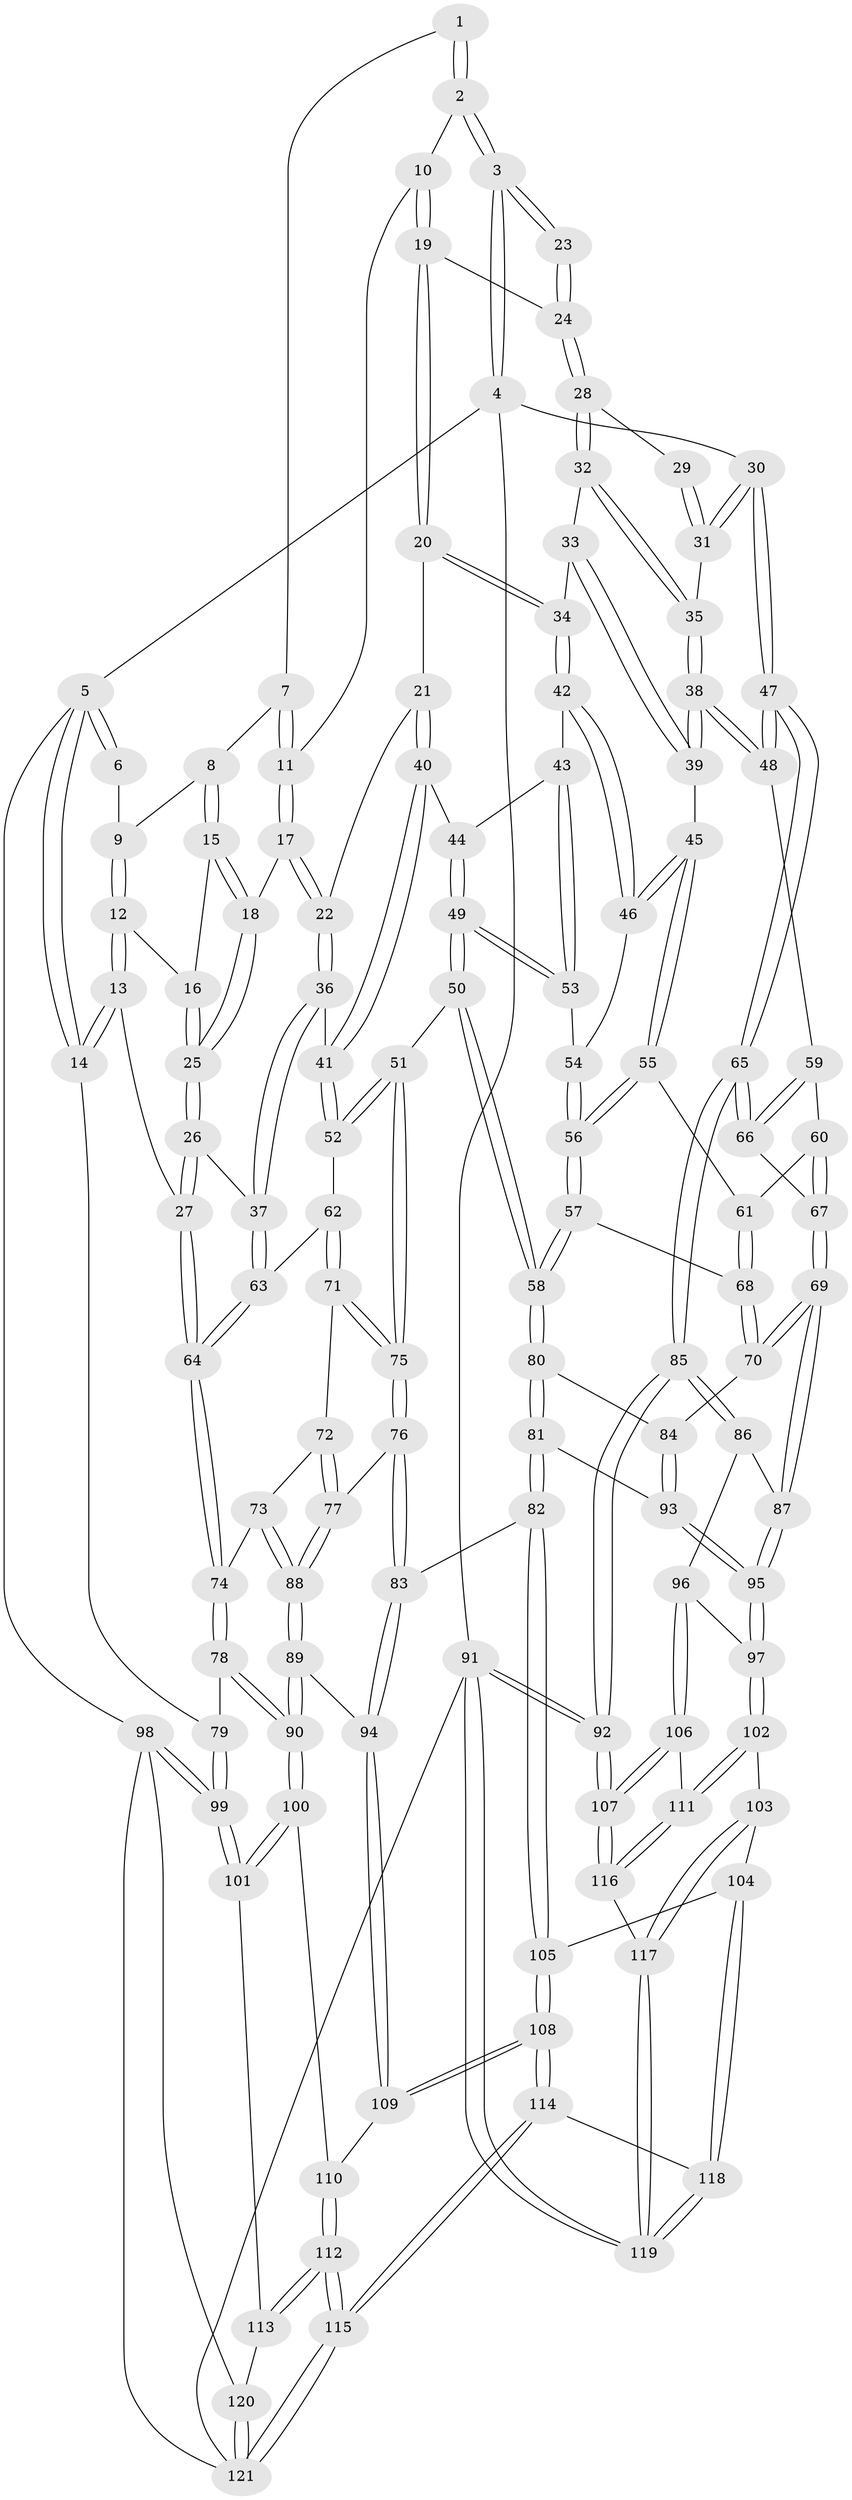 // Generated by graph-tools (version 1.1) at 2025/01/03/09/25 05:01:41]
// undirected, 121 vertices, 299 edges
graph export_dot {
graph [start="1"]
  node [color=gray90,style=filled];
  1 [pos="+0.41916733792654226+0"];
  2 [pos="+0.6663130420637899+0"];
  3 [pos="+1+0"];
  4 [pos="+1+0"];
  5 [pos="+0+0"];
  6 [pos="+0.221083262934507+0"];
  7 [pos="+0.4141582788719832+0.019420081542250885"];
  8 [pos="+0.39432852236853877+0.03288913528429999"];
  9 [pos="+0.24493823206834017+0"];
  10 [pos="+0.662210398403932+0"];
  11 [pos="+0.5043775998280737+0.039956175617945164"];
  12 [pos="+0.25150442418559865+0.017994149309327554"];
  13 [pos="+0+0.2617675891680706"];
  14 [pos="+0+0.26016370955690543"];
  15 [pos="+0.3909408878074506+0.0453531174905608"];
  16 [pos="+0.2660864514129947+0.0427546965297772"];
  17 [pos="+0.4443359355268263+0.16768074649175105"];
  18 [pos="+0.43122677148549793+0.165964053691812"];
  19 [pos="+0.7116980178300906+0.07338731560841266"];
  20 [pos="+0.6459572646879883+0.19305710386719013"];
  21 [pos="+0.5532294452956301+0.21597726234618006"];
  22 [pos="+0.4779054647261978+0.19790011055164977"];
  23 [pos="+0.9676316349565115+0.01766348552537722"];
  24 [pos="+0.7791014284945124+0.10786276742380761"];
  25 [pos="+0.3161717789372308+0.1811948025575758"];
  26 [pos="+0.308973312138305+0.18951098306336653"];
  27 [pos="+0.08002116515702525+0.30446251150876935"];
  28 [pos="+0.8196516145776441+0.14370679229150415"];
  29 [pos="+0.9178243069219866+0.12194479349194345"];
  30 [pos="+1+0.23851295958383256"];
  31 [pos="+1+0.2248189842221263"];
  32 [pos="+0.8492529791766077+0.21564430954013925"];
  33 [pos="+0.7605642814192004+0.2671715813092905"];
  34 [pos="+0.6744611754703861+0.2442301445085818"];
  35 [pos="+0.8918579794247051+0.2552748329369411"];
  36 [pos="+0.43468336730224527+0.3424003651285331"];
  37 [pos="+0.3702125947097278+0.36505194683153996"];
  38 [pos="+0.8600728681521843+0.3594025870124033"];
  39 [pos="+0.8043641063985024+0.348549408962084"];
  40 [pos="+0.5546318449637757+0.351746292754644"];
  41 [pos="+0.4934356441979967+0.3803075467624072"];
  42 [pos="+0.6776265660491563+0.34255752101978865"];
  43 [pos="+0.5762282414045201+0.3588935544245842"];
  44 [pos="+0.5676086434339633+0.35921150408543673"];
  45 [pos="+0.7267282019447471+0.37207752144115136"];
  46 [pos="+0.6833846411534336+0.351778322948989"];
  47 [pos="+1+0.41245510611672165"];
  48 [pos="+0.8640538603393463+0.3673264618442394"];
  49 [pos="+0.5916702119064148+0.46302788500782915"];
  50 [pos="+0.5873829707835242+0.4952119504469559"];
  51 [pos="+0.5682629073624671+0.4986599638724638"];
  52 [pos="+0.49388432291175316+0.44621986149133314"];
  53 [pos="+0.6292766801560303+0.411458520537346"];
  54 [pos="+0.669383011759567+0.3805976386298806"];
  55 [pos="+0.740352566627407+0.44631400568790436"];
  56 [pos="+0.6691837220812265+0.5220033323186141"];
  57 [pos="+0.6680762173456077+0.5239730079598217"];
  58 [pos="+0.6635756521080816+0.5275755658431478"];
  59 [pos="+0.8603071163253033+0.39896749052290403"];
  60 [pos="+0.8129895091824526+0.4535783697061564"];
  61 [pos="+0.8031375089272335+0.45884962304983634"];
  62 [pos="+0.45206660978351865+0.4657914051082622"];
  63 [pos="+0.36855844065953147+0.3673009680702708"];
  64 [pos="+0.24277653086527928+0.46658112164847054"];
  65 [pos="+1+0.4803251954259645"];
  66 [pos="+0.9325463985695887+0.508297275968616"];
  67 [pos="+0.8871507329152903+0.5503100648100016"];
  68 [pos="+0.7889478654080866+0.5315477561783015"];
  69 [pos="+0.8528908534215368+0.6052679728636553"];
  70 [pos="+0.8519142118015576+0.6048315053098372"];
  71 [pos="+0.43950653689124397+0.4810839697817484"];
  72 [pos="+0.4062519753831573+0.5021263549626215"];
  73 [pos="+0.325828234601036+0.5217277452047221"];
  74 [pos="+0.247673150768263+0.4853022345349837"];
  75 [pos="+0.5121440270897221+0.570228443297402"];
  76 [pos="+0.4997503241066036+0.5972231138639565"];
  77 [pos="+0.4984331577010358+0.597130348325286"];
  78 [pos="+0.1885159083481582+0.6123119571801806"];
  79 [pos="+0+0.570721016754679"];
  80 [pos="+0.6686423892483615+0.5785629601859908"];
  81 [pos="+0.5827827275654541+0.698295256708965"];
  82 [pos="+0.5684859454729542+0.7056455933290559"];
  83 [pos="+0.5602692606842322+0.7029686519561209"];
  84 [pos="+0.7193824066889356+0.6124221557527066"];
  85 [pos="+1+0.7038380355969682"];
  86 [pos="+0.8743436439134835+0.660288274295606"];
  87 [pos="+0.872706346765487+0.6591402131454432"];
  88 [pos="+0.3891456055727133+0.6151268848837653"];
  89 [pos="+0.375125801037869+0.6816626104034715"];
  90 [pos="+0.2071206478811582+0.7343520805797876"];
  91 [pos="+1+1"];
  92 [pos="+1+0.9131331316739104"];
  93 [pos="+0.7380935269948998+0.7262612991772156"];
  94 [pos="+0.4437799854874819+0.7473070196798727"];
  95 [pos="+0.7498285961565763+0.73543352069639"];
  96 [pos="+0.8816528780039959+0.7690491891031178"];
  97 [pos="+0.7523683362225658+0.792547945201689"];
  98 [pos="+0+0.8687702977341001"];
  99 [pos="+0+0.8306878712386767"];
  100 [pos="+0.19763055153963482+0.7654394388926891"];
  101 [pos="+0.17289450999418246+0.7834984419441152"];
  102 [pos="+0.7520634236734746+0.7942982400735348"];
  103 [pos="+0.6872626884363141+0.8471239788780839"];
  104 [pos="+0.6498514102412295+0.8585731350996784"];
  105 [pos="+0.5951951586166783+0.8108758988510862"];
  106 [pos="+0.9029926598581774+0.8185227618773115"];
  107 [pos="+1+0.886169121212681"];
  108 [pos="+0.46576414573605934+0.8983699923722787"];
  109 [pos="+0.41727476723149964+0.8207164975640445"];
  110 [pos="+0.2977746421640298+0.831586378728449"];
  111 [pos="+0.829902822153145+0.8640041651534994"];
  112 [pos="+0.355264669817192+1"];
  113 [pos="+0.17554305467230177+0.9128518252850077"];
  114 [pos="+0.4677761495027453+1"];
  115 [pos="+0.3734696495659441+1"];
  116 [pos="+0.8227438070821708+0.9383753296797384"];
  117 [pos="+0.8082632442154569+0.9627548787918566"];
  118 [pos="+0.5936259385013763+1"];
  119 [pos="+0.7495915365039664+1"];
  120 [pos="+0.10901060538877065+0.9622331376687694"];
  121 [pos="+0.1951429498423863+1"];
  1 -- 2;
  1 -- 2;
  1 -- 7;
  2 -- 3;
  2 -- 3;
  2 -- 10;
  3 -- 4;
  3 -- 4;
  3 -- 23;
  3 -- 23;
  4 -- 5;
  4 -- 30;
  4 -- 91;
  5 -- 6;
  5 -- 6;
  5 -- 14;
  5 -- 14;
  5 -- 98;
  6 -- 9;
  7 -- 8;
  7 -- 11;
  7 -- 11;
  8 -- 9;
  8 -- 15;
  8 -- 15;
  9 -- 12;
  9 -- 12;
  10 -- 11;
  10 -- 19;
  10 -- 19;
  11 -- 17;
  11 -- 17;
  12 -- 13;
  12 -- 13;
  12 -- 16;
  13 -- 14;
  13 -- 14;
  13 -- 27;
  14 -- 79;
  15 -- 16;
  15 -- 18;
  15 -- 18;
  16 -- 25;
  16 -- 25;
  17 -- 18;
  17 -- 22;
  17 -- 22;
  18 -- 25;
  18 -- 25;
  19 -- 20;
  19 -- 20;
  19 -- 24;
  20 -- 21;
  20 -- 34;
  20 -- 34;
  21 -- 22;
  21 -- 40;
  21 -- 40;
  22 -- 36;
  22 -- 36;
  23 -- 24;
  23 -- 24;
  24 -- 28;
  24 -- 28;
  25 -- 26;
  25 -- 26;
  26 -- 27;
  26 -- 27;
  26 -- 37;
  27 -- 64;
  27 -- 64;
  28 -- 29;
  28 -- 32;
  28 -- 32;
  29 -- 31;
  29 -- 31;
  30 -- 31;
  30 -- 31;
  30 -- 47;
  30 -- 47;
  31 -- 35;
  32 -- 33;
  32 -- 35;
  32 -- 35;
  33 -- 34;
  33 -- 39;
  33 -- 39;
  34 -- 42;
  34 -- 42;
  35 -- 38;
  35 -- 38;
  36 -- 37;
  36 -- 37;
  36 -- 41;
  37 -- 63;
  37 -- 63;
  38 -- 39;
  38 -- 39;
  38 -- 48;
  38 -- 48;
  39 -- 45;
  40 -- 41;
  40 -- 41;
  40 -- 44;
  41 -- 52;
  41 -- 52;
  42 -- 43;
  42 -- 46;
  42 -- 46;
  43 -- 44;
  43 -- 53;
  43 -- 53;
  44 -- 49;
  44 -- 49;
  45 -- 46;
  45 -- 46;
  45 -- 55;
  45 -- 55;
  46 -- 54;
  47 -- 48;
  47 -- 48;
  47 -- 65;
  47 -- 65;
  48 -- 59;
  49 -- 50;
  49 -- 50;
  49 -- 53;
  49 -- 53;
  50 -- 51;
  50 -- 58;
  50 -- 58;
  51 -- 52;
  51 -- 52;
  51 -- 75;
  51 -- 75;
  52 -- 62;
  53 -- 54;
  54 -- 56;
  54 -- 56;
  55 -- 56;
  55 -- 56;
  55 -- 61;
  56 -- 57;
  56 -- 57;
  57 -- 58;
  57 -- 58;
  57 -- 68;
  58 -- 80;
  58 -- 80;
  59 -- 60;
  59 -- 66;
  59 -- 66;
  60 -- 61;
  60 -- 67;
  60 -- 67;
  61 -- 68;
  61 -- 68;
  62 -- 63;
  62 -- 71;
  62 -- 71;
  63 -- 64;
  63 -- 64;
  64 -- 74;
  64 -- 74;
  65 -- 66;
  65 -- 66;
  65 -- 85;
  65 -- 85;
  66 -- 67;
  67 -- 69;
  67 -- 69;
  68 -- 70;
  68 -- 70;
  69 -- 70;
  69 -- 70;
  69 -- 87;
  69 -- 87;
  70 -- 84;
  71 -- 72;
  71 -- 75;
  71 -- 75;
  72 -- 73;
  72 -- 77;
  72 -- 77;
  73 -- 74;
  73 -- 88;
  73 -- 88;
  74 -- 78;
  74 -- 78;
  75 -- 76;
  75 -- 76;
  76 -- 77;
  76 -- 83;
  76 -- 83;
  77 -- 88;
  77 -- 88;
  78 -- 79;
  78 -- 90;
  78 -- 90;
  79 -- 99;
  79 -- 99;
  80 -- 81;
  80 -- 81;
  80 -- 84;
  81 -- 82;
  81 -- 82;
  81 -- 93;
  82 -- 83;
  82 -- 105;
  82 -- 105;
  83 -- 94;
  83 -- 94;
  84 -- 93;
  84 -- 93;
  85 -- 86;
  85 -- 86;
  85 -- 92;
  85 -- 92;
  86 -- 87;
  86 -- 96;
  87 -- 95;
  87 -- 95;
  88 -- 89;
  88 -- 89;
  89 -- 90;
  89 -- 90;
  89 -- 94;
  90 -- 100;
  90 -- 100;
  91 -- 92;
  91 -- 92;
  91 -- 119;
  91 -- 119;
  91 -- 121;
  92 -- 107;
  92 -- 107;
  93 -- 95;
  93 -- 95;
  94 -- 109;
  94 -- 109;
  95 -- 97;
  95 -- 97;
  96 -- 97;
  96 -- 106;
  96 -- 106;
  97 -- 102;
  97 -- 102;
  98 -- 99;
  98 -- 99;
  98 -- 120;
  98 -- 121;
  99 -- 101;
  99 -- 101;
  100 -- 101;
  100 -- 101;
  100 -- 110;
  101 -- 113;
  102 -- 103;
  102 -- 111;
  102 -- 111;
  103 -- 104;
  103 -- 117;
  103 -- 117;
  104 -- 105;
  104 -- 118;
  104 -- 118;
  105 -- 108;
  105 -- 108;
  106 -- 107;
  106 -- 107;
  106 -- 111;
  107 -- 116;
  107 -- 116;
  108 -- 109;
  108 -- 109;
  108 -- 114;
  108 -- 114;
  109 -- 110;
  110 -- 112;
  110 -- 112;
  111 -- 116;
  111 -- 116;
  112 -- 113;
  112 -- 113;
  112 -- 115;
  112 -- 115;
  113 -- 120;
  114 -- 115;
  114 -- 115;
  114 -- 118;
  115 -- 121;
  115 -- 121;
  116 -- 117;
  117 -- 119;
  117 -- 119;
  118 -- 119;
  118 -- 119;
  120 -- 121;
  120 -- 121;
}
